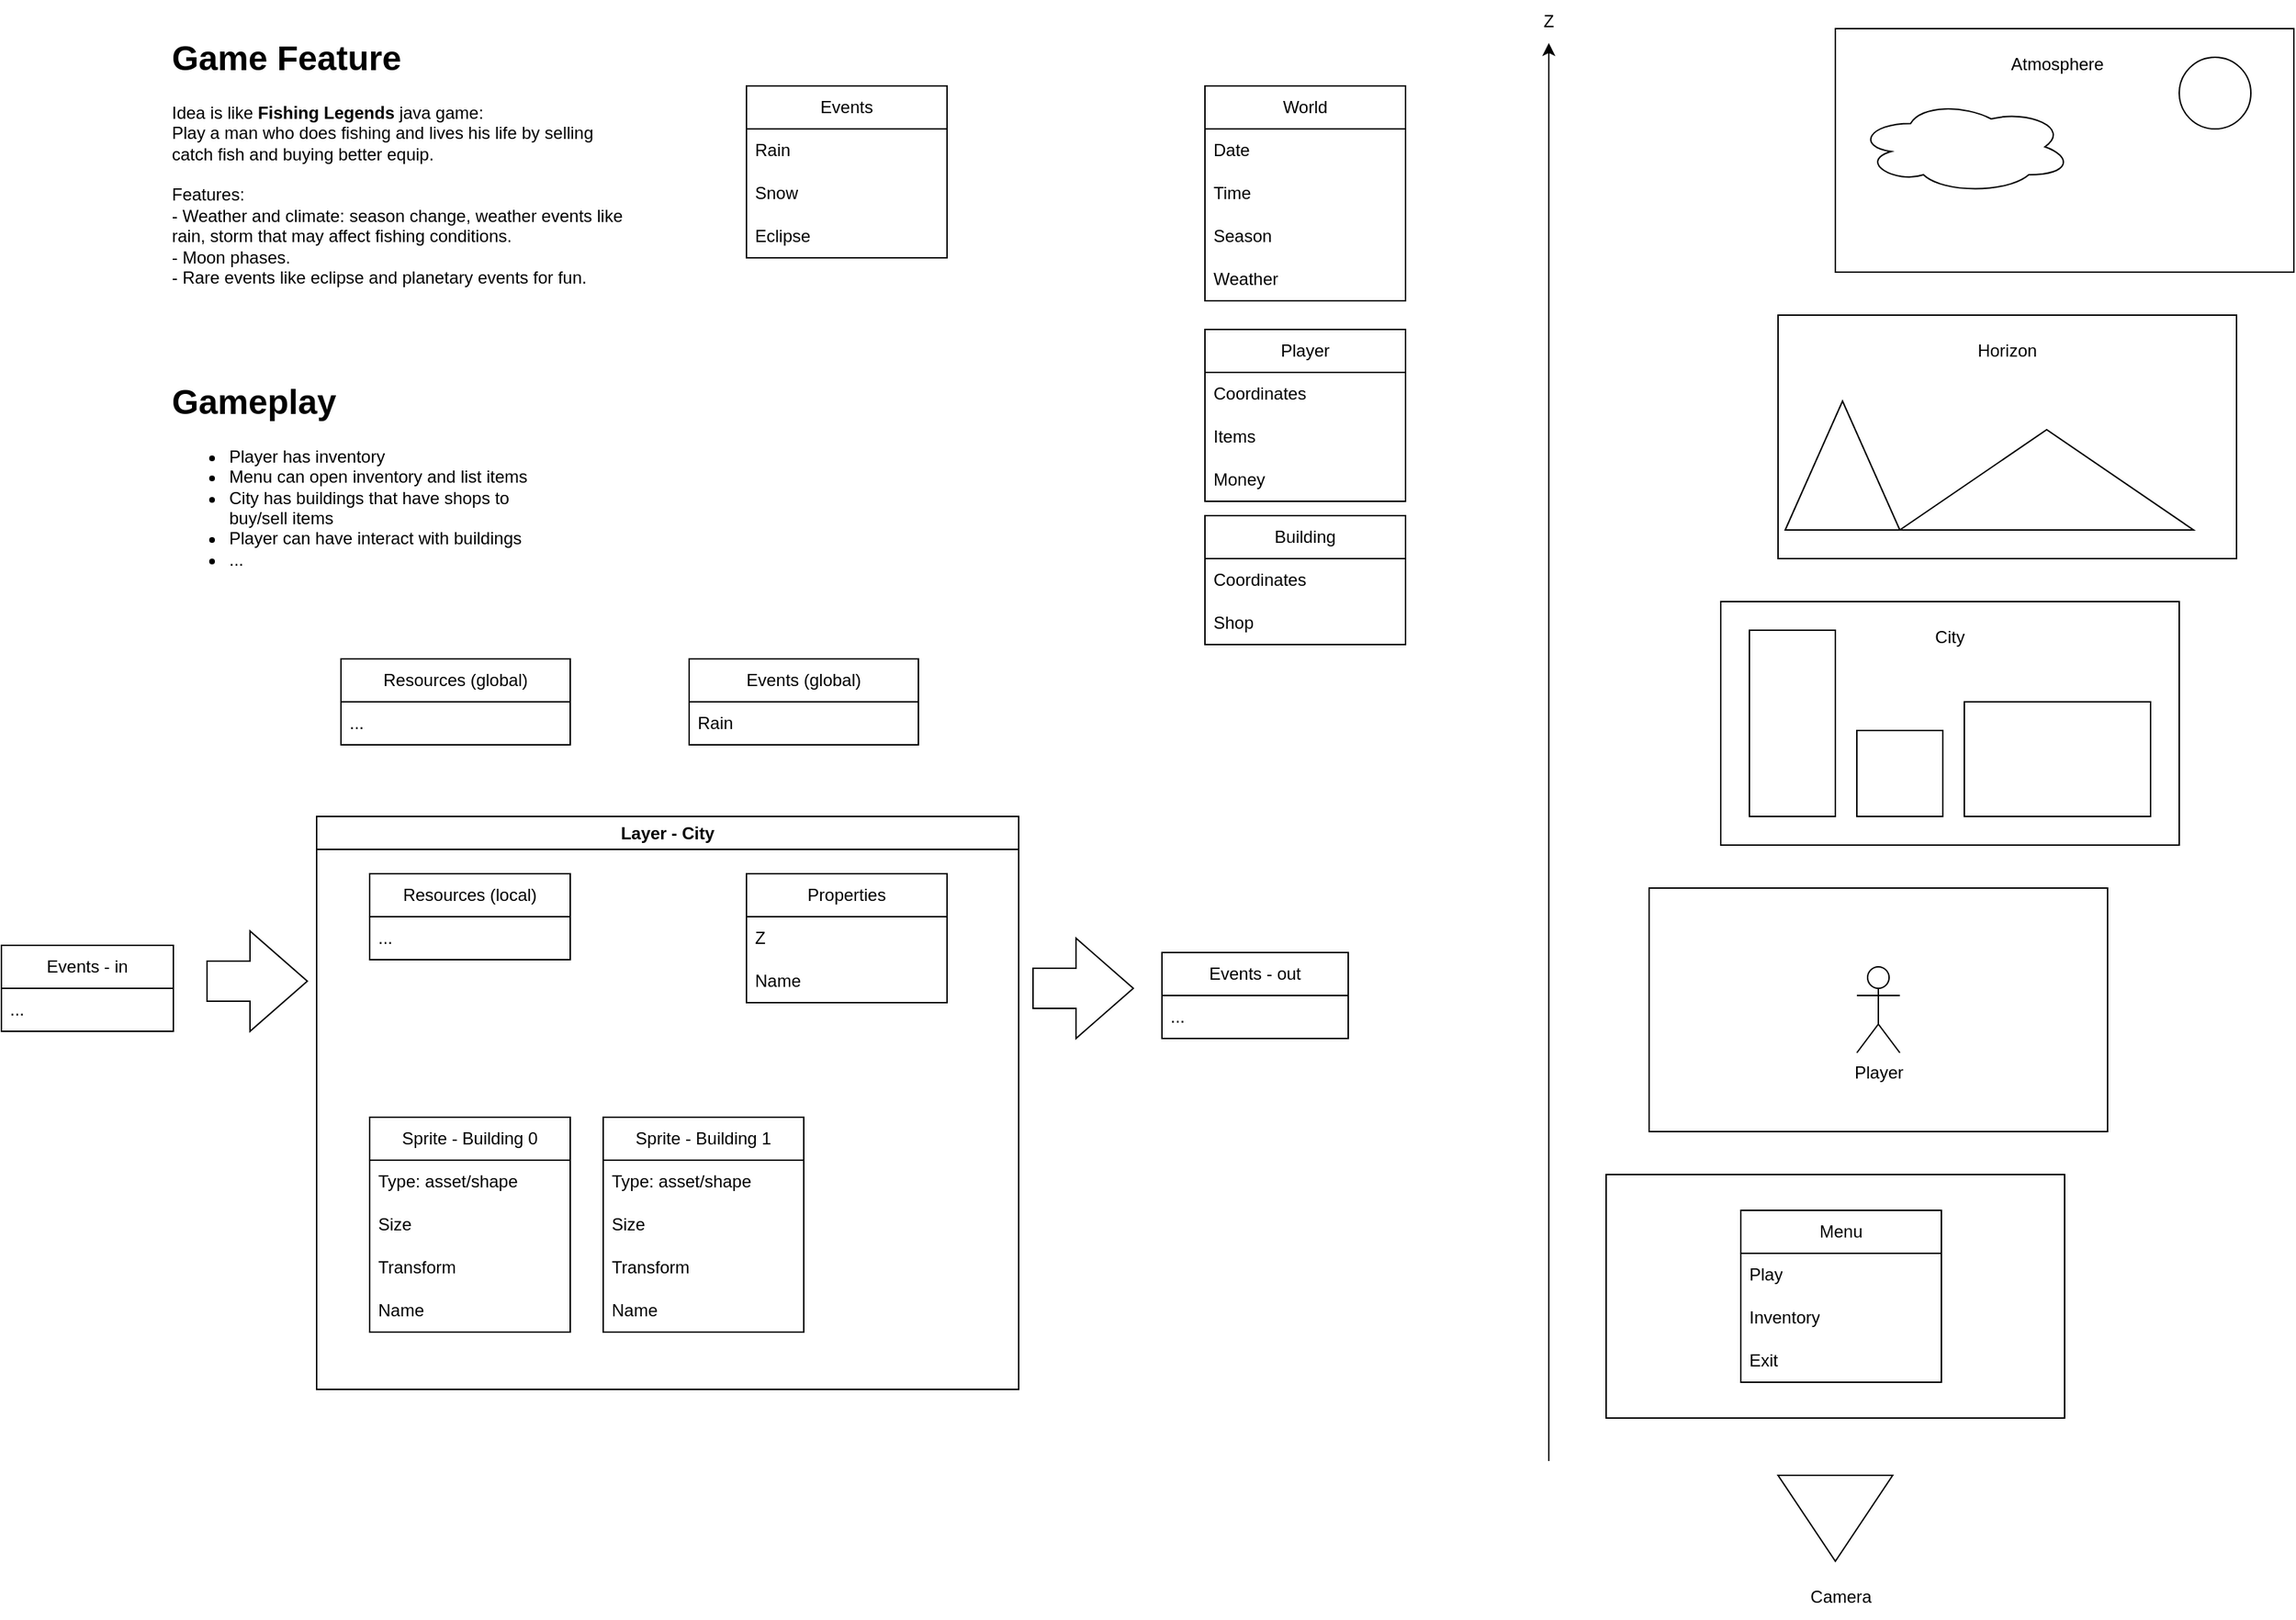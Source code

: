 <mxfile version="28.2.5">
  <diagram name="Page-1" id="V3K74qGJ9kc4pZPvj--0">
    <mxGraphModel dx="2306" dy="946" grid="1" gridSize="10" guides="1" tooltips="1" connect="1" arrows="1" fold="1" page="1" pageScale="1" pageWidth="827" pageHeight="1169" math="0" shadow="0">
      <root>
        <mxCell id="0" />
        <mxCell id="1" parent="0" />
        <mxCell id="5Agj3_ugUuUgAa9HuCGV-1" value="" style="rounded=0;whiteSpace=wrap;html=1;" vertex="1" parent="1">
          <mxGeometry x="400" y="440" width="320" height="170" as="geometry" />
        </mxCell>
        <mxCell id="5Agj3_ugUuUgAa9HuCGV-2" value="" style="rounded=0;whiteSpace=wrap;html=1;" vertex="1" parent="1">
          <mxGeometry x="480" y="40" width="320" height="170" as="geometry" />
        </mxCell>
        <mxCell id="5Agj3_ugUuUgAa9HuCGV-3" value="" style="rounded=0;whiteSpace=wrap;html=1;" vertex="1" parent="1">
          <mxGeometry x="350" y="640" width="320" height="170" as="geometry" />
        </mxCell>
        <mxCell id="5Agj3_ugUuUgAa9HuCGV-4" value="Player" style="shape=umlActor;verticalLabelPosition=bottom;verticalAlign=top;html=1;outlineConnect=0;" vertex="1" parent="1">
          <mxGeometry x="495" y="695" width="30" height="60" as="geometry" />
        </mxCell>
        <mxCell id="5Agj3_ugUuUgAa9HuCGV-7" value="" style="rounded=0;whiteSpace=wrap;html=1;" vertex="1" parent="1">
          <mxGeometry x="420" y="460" width="60" height="130" as="geometry" />
        </mxCell>
        <mxCell id="5Agj3_ugUuUgAa9HuCGV-8" value="" style="rounded=0;whiteSpace=wrap;html=1;" vertex="1" parent="1">
          <mxGeometry x="495" y="530" width="60" height="60" as="geometry" />
        </mxCell>
        <mxCell id="5Agj3_ugUuUgAa9HuCGV-9" value="" style="rounded=0;whiteSpace=wrap;html=1;" vertex="1" parent="1">
          <mxGeometry x="570" y="510" width="130" height="80" as="geometry" />
        </mxCell>
        <mxCell id="5Agj3_ugUuUgAa9HuCGV-10" value="City" style="text;html=1;align=center;verticalAlign=middle;whiteSpace=wrap;rounded=0;" vertex="1" parent="1">
          <mxGeometry x="530" y="450" width="60" height="30" as="geometry" />
        </mxCell>
        <mxCell id="5Agj3_ugUuUgAa9HuCGV-11" value="" style="rounded=0;whiteSpace=wrap;html=1;" vertex="1" parent="1">
          <mxGeometry x="440" y="240" width="320" height="170" as="geometry" />
        </mxCell>
        <mxCell id="5Agj3_ugUuUgAa9HuCGV-12" value="Atmosphere" style="text;html=1;align=center;verticalAlign=middle;whiteSpace=wrap;rounded=0;" vertex="1" parent="1">
          <mxGeometry x="590" y="50" width="90" height="30" as="geometry" />
        </mxCell>
        <mxCell id="5Agj3_ugUuUgAa9HuCGV-13" value="Horizon" style="text;html=1;align=center;verticalAlign=middle;whiteSpace=wrap;rounded=0;" vertex="1" parent="1">
          <mxGeometry x="570" y="250" width="60" height="30" as="geometry" />
        </mxCell>
        <mxCell id="5Agj3_ugUuUgAa9HuCGV-14" value="" style="ellipse;shape=cloud;whiteSpace=wrap;html=1;" vertex="1" parent="1">
          <mxGeometry x="495" y="90" width="150" height="65" as="geometry" />
        </mxCell>
        <mxCell id="5Agj3_ugUuUgAa9HuCGV-15" value="" style="ellipse;whiteSpace=wrap;html=1;aspect=fixed;" vertex="1" parent="1">
          <mxGeometry x="720" y="60" width="50" height="50" as="geometry" />
        </mxCell>
        <mxCell id="5Agj3_ugUuUgAa9HuCGV-17" value="" style="triangle;whiteSpace=wrap;html=1;direction=north;" vertex="1" parent="1">
          <mxGeometry x="445" y="300" width="80" height="90" as="geometry" />
        </mxCell>
        <mxCell id="5Agj3_ugUuUgAa9HuCGV-18" value="" style="triangle;whiteSpace=wrap;html=1;direction=north;" vertex="1" parent="1">
          <mxGeometry x="525" y="320" width="205" height="70" as="geometry" />
        </mxCell>
        <mxCell id="5Agj3_ugUuUgAa9HuCGV-19" value="" style="rounded=0;whiteSpace=wrap;html=1;" vertex="1" parent="1">
          <mxGeometry x="320" y="840" width="320" height="170" as="geometry" />
        </mxCell>
        <mxCell id="5Agj3_ugUuUgAa9HuCGV-20" value="Menu" style="swimlane;fontStyle=0;childLayout=stackLayout;horizontal=1;startSize=30;horizontalStack=0;resizeParent=1;resizeParentMax=0;resizeLast=0;collapsible=1;marginBottom=0;whiteSpace=wrap;html=1;" vertex="1" parent="1">
          <mxGeometry x="414" y="865" width="140" height="120" as="geometry" />
        </mxCell>
        <mxCell id="5Agj3_ugUuUgAa9HuCGV-21" value="Play" style="text;strokeColor=none;fillColor=none;align=left;verticalAlign=middle;spacingLeft=4;spacingRight=4;overflow=hidden;points=[[0,0.5],[1,0.5]];portConstraint=eastwest;rotatable=0;whiteSpace=wrap;html=1;" vertex="1" parent="5Agj3_ugUuUgAa9HuCGV-20">
          <mxGeometry y="30" width="140" height="30" as="geometry" />
        </mxCell>
        <mxCell id="5Agj3_ugUuUgAa9HuCGV-22" value="Inventory" style="text;strokeColor=none;fillColor=none;align=left;verticalAlign=middle;spacingLeft=4;spacingRight=4;overflow=hidden;points=[[0,0.5],[1,0.5]];portConstraint=eastwest;rotatable=0;whiteSpace=wrap;html=1;" vertex="1" parent="5Agj3_ugUuUgAa9HuCGV-20">
          <mxGeometry y="60" width="140" height="30" as="geometry" />
        </mxCell>
        <mxCell id="5Agj3_ugUuUgAa9HuCGV-23" value="Exit" style="text;strokeColor=none;fillColor=none;align=left;verticalAlign=middle;spacingLeft=4;spacingRight=4;overflow=hidden;points=[[0,0.5],[1,0.5]];portConstraint=eastwest;rotatable=0;whiteSpace=wrap;html=1;" vertex="1" parent="5Agj3_ugUuUgAa9HuCGV-20">
          <mxGeometry y="90" width="140" height="30" as="geometry" />
        </mxCell>
        <mxCell id="5Agj3_ugUuUgAa9HuCGV-24" value="" style="endArrow=classic;html=1;rounded=0;" edge="1" parent="1" target="5Agj3_ugUuUgAa9HuCGV-25">
          <mxGeometry width="50" height="50" relative="1" as="geometry">
            <mxPoint x="280" y="1040" as="sourcePoint" />
            <mxPoint x="280" y="30" as="targetPoint" />
          </mxGeometry>
        </mxCell>
        <mxCell id="5Agj3_ugUuUgAa9HuCGV-25" value="Z" style="text;html=1;align=center;verticalAlign=middle;whiteSpace=wrap;rounded=0;" vertex="1" parent="1">
          <mxGeometry x="250" y="20" width="60" height="30" as="geometry" />
        </mxCell>
        <mxCell id="5Agj3_ugUuUgAa9HuCGV-26" value="" style="triangle;whiteSpace=wrap;html=1;direction=south;" vertex="1" parent="1">
          <mxGeometry x="440" y="1050" width="80" height="60" as="geometry" />
        </mxCell>
        <mxCell id="5Agj3_ugUuUgAa9HuCGV-27" value="Camera" style="text;html=1;align=center;verticalAlign=middle;whiteSpace=wrap;rounded=0;" vertex="1" parent="1">
          <mxGeometry x="454" y="1120" width="60" height="30" as="geometry" />
        </mxCell>
        <mxCell id="5Agj3_ugUuUgAa9HuCGV-29" value="World" style="swimlane;fontStyle=0;childLayout=stackLayout;horizontal=1;startSize=30;horizontalStack=0;resizeParent=1;resizeParentMax=0;resizeLast=0;collapsible=1;marginBottom=0;whiteSpace=wrap;html=1;" vertex="1" parent="1">
          <mxGeometry x="40" y="80" width="140" height="150" as="geometry" />
        </mxCell>
        <mxCell id="5Agj3_ugUuUgAa9HuCGV-30" value="Date" style="text;strokeColor=none;fillColor=none;align=left;verticalAlign=middle;spacingLeft=4;spacingRight=4;overflow=hidden;points=[[0,0.5],[1,0.5]];portConstraint=eastwest;rotatable=0;whiteSpace=wrap;html=1;" vertex="1" parent="5Agj3_ugUuUgAa9HuCGV-29">
          <mxGeometry y="30" width="140" height="30" as="geometry" />
        </mxCell>
        <mxCell id="5Agj3_ugUuUgAa9HuCGV-37" value="Time" style="text;strokeColor=none;fillColor=none;align=left;verticalAlign=middle;spacingLeft=4;spacingRight=4;overflow=hidden;points=[[0,0.5],[1,0.5]];portConstraint=eastwest;rotatable=0;whiteSpace=wrap;html=1;" vertex="1" parent="5Agj3_ugUuUgAa9HuCGV-29">
          <mxGeometry y="60" width="140" height="30" as="geometry" />
        </mxCell>
        <mxCell id="5Agj3_ugUuUgAa9HuCGV-38" value="Season" style="text;strokeColor=none;fillColor=none;align=left;verticalAlign=middle;spacingLeft=4;spacingRight=4;overflow=hidden;points=[[0,0.5],[1,0.5]];portConstraint=eastwest;rotatable=0;whiteSpace=wrap;html=1;" vertex="1" parent="5Agj3_ugUuUgAa9HuCGV-29">
          <mxGeometry y="90" width="140" height="30" as="geometry" />
        </mxCell>
        <mxCell id="5Agj3_ugUuUgAa9HuCGV-35" value="Weather" style="text;strokeColor=none;fillColor=none;align=left;verticalAlign=middle;spacingLeft=4;spacingRight=4;overflow=hidden;points=[[0,0.5],[1,0.5]];portConstraint=eastwest;rotatable=0;whiteSpace=wrap;html=1;" vertex="1" parent="5Agj3_ugUuUgAa9HuCGV-29">
          <mxGeometry y="120" width="140" height="30" as="geometry" />
        </mxCell>
        <mxCell id="5Agj3_ugUuUgAa9HuCGV-33" value="Events" style="swimlane;fontStyle=0;childLayout=stackLayout;horizontal=1;startSize=30;horizontalStack=0;resizeParent=1;resizeParentMax=0;resizeLast=0;collapsible=1;marginBottom=0;whiteSpace=wrap;html=1;" vertex="1" parent="1">
          <mxGeometry x="-280" y="80" width="140" height="120" as="geometry" />
        </mxCell>
        <mxCell id="5Agj3_ugUuUgAa9HuCGV-34" value="Rain" style="text;strokeColor=none;fillColor=none;align=left;verticalAlign=middle;spacingLeft=4;spacingRight=4;overflow=hidden;points=[[0,0.5],[1,0.5]];portConstraint=eastwest;rotatable=0;whiteSpace=wrap;html=1;" vertex="1" parent="5Agj3_ugUuUgAa9HuCGV-33">
          <mxGeometry y="30" width="140" height="30" as="geometry" />
        </mxCell>
        <mxCell id="5Agj3_ugUuUgAa9HuCGV-39" value="Snow" style="text;strokeColor=none;fillColor=none;align=left;verticalAlign=middle;spacingLeft=4;spacingRight=4;overflow=hidden;points=[[0,0.5],[1,0.5]];portConstraint=eastwest;rotatable=0;whiteSpace=wrap;html=1;" vertex="1" parent="5Agj3_ugUuUgAa9HuCGV-33">
          <mxGeometry y="60" width="140" height="30" as="geometry" />
        </mxCell>
        <mxCell id="5Agj3_ugUuUgAa9HuCGV-40" value="Eclipse" style="text;strokeColor=none;fillColor=none;align=left;verticalAlign=middle;spacingLeft=4;spacingRight=4;overflow=hidden;points=[[0,0.5],[1,0.5]];portConstraint=eastwest;rotatable=0;whiteSpace=wrap;html=1;" vertex="1" parent="5Agj3_ugUuUgAa9HuCGV-33">
          <mxGeometry y="90" width="140" height="30" as="geometry" />
        </mxCell>
        <mxCell id="5Agj3_ugUuUgAa9HuCGV-41" value="Player" style="swimlane;fontStyle=0;childLayout=stackLayout;horizontal=1;startSize=30;horizontalStack=0;resizeParent=1;resizeParentMax=0;resizeLast=0;collapsible=1;marginBottom=0;whiteSpace=wrap;html=1;" vertex="1" parent="1">
          <mxGeometry x="40" y="250" width="140" height="120" as="geometry" />
        </mxCell>
        <mxCell id="5Agj3_ugUuUgAa9HuCGV-42" value="Coordinates" style="text;strokeColor=none;fillColor=none;align=left;verticalAlign=middle;spacingLeft=4;spacingRight=4;overflow=hidden;points=[[0,0.5],[1,0.5]];portConstraint=eastwest;rotatable=0;whiteSpace=wrap;html=1;" vertex="1" parent="5Agj3_ugUuUgAa9HuCGV-41">
          <mxGeometry y="30" width="140" height="30" as="geometry" />
        </mxCell>
        <mxCell id="5Agj3_ugUuUgAa9HuCGV-49" value="Items" style="text;strokeColor=none;fillColor=none;align=left;verticalAlign=middle;spacingLeft=4;spacingRight=4;overflow=hidden;points=[[0,0.5],[1,0.5]];portConstraint=eastwest;rotatable=0;whiteSpace=wrap;html=1;" vertex="1" parent="5Agj3_ugUuUgAa9HuCGV-41">
          <mxGeometry y="60" width="140" height="30" as="geometry" />
        </mxCell>
        <mxCell id="5Agj3_ugUuUgAa9HuCGV-51" value="Money" style="text;strokeColor=none;fillColor=none;align=left;verticalAlign=middle;spacingLeft=4;spacingRight=4;overflow=hidden;points=[[0,0.5],[1,0.5]];portConstraint=eastwest;rotatable=0;whiteSpace=wrap;html=1;" vertex="1" parent="5Agj3_ugUuUgAa9HuCGV-41">
          <mxGeometry y="90" width="140" height="30" as="geometry" />
        </mxCell>
        <mxCell id="5Agj3_ugUuUgAa9HuCGV-46" value="Building" style="swimlane;fontStyle=0;childLayout=stackLayout;horizontal=1;startSize=30;horizontalStack=0;resizeParent=1;resizeParentMax=0;resizeLast=0;collapsible=1;marginBottom=0;whiteSpace=wrap;html=1;" vertex="1" parent="1">
          <mxGeometry x="40" y="380" width="140" height="90" as="geometry" />
        </mxCell>
        <mxCell id="5Agj3_ugUuUgAa9HuCGV-47" value="Coordinates" style="text;strokeColor=none;fillColor=none;align=left;verticalAlign=middle;spacingLeft=4;spacingRight=4;overflow=hidden;points=[[0,0.5],[1,0.5]];portConstraint=eastwest;rotatable=0;whiteSpace=wrap;html=1;" vertex="1" parent="5Agj3_ugUuUgAa9HuCGV-46">
          <mxGeometry y="30" width="140" height="30" as="geometry" />
        </mxCell>
        <mxCell id="5Agj3_ugUuUgAa9HuCGV-50" value="Shop" style="text;strokeColor=none;fillColor=none;align=left;verticalAlign=middle;spacingLeft=4;spacingRight=4;overflow=hidden;points=[[0,0.5],[1,0.5]];portConstraint=eastwest;rotatable=0;whiteSpace=wrap;html=1;" vertex="1" parent="5Agj3_ugUuUgAa9HuCGV-46">
          <mxGeometry y="60" width="140" height="30" as="geometry" />
        </mxCell>
        <mxCell id="5Agj3_ugUuUgAa9HuCGV-48" value="&lt;h1 style=&quot;margin-top: 0px;&quot;&gt;Gameplay&lt;/h1&gt;&lt;p&gt;&lt;/p&gt;&lt;ul&gt;&lt;li&gt;Player has inventory&lt;/li&gt;&lt;li&gt;Menu can open inventory and list items&lt;/li&gt;&lt;li&gt;City has buildings that have shops to buy/sell items&lt;/li&gt;&lt;li&gt;Player can have interact with buildings&lt;/li&gt;&lt;li&gt;...&lt;/li&gt;&lt;/ul&gt;&lt;p&gt;&lt;/p&gt;" style="text;html=1;whiteSpace=wrap;overflow=hidden;rounded=0;" vertex="1" parent="1">
          <mxGeometry x="-683" y="280" width="280" height="170" as="geometry" />
        </mxCell>
        <mxCell id="5Agj3_ugUuUgAa9HuCGV-52" value="&lt;h1 style=&quot;margin-top: 0px;&quot;&gt;Game Feature&lt;/h1&gt;&lt;div&gt;Idea is like &lt;b&gt;Fishing Legends&lt;/b&gt; java game:&lt;/div&gt;&lt;div&gt;Play a man who does fishing and lives his life by selling catch fish and buying better equip.&lt;/div&gt;&lt;div&gt;&lt;br&gt;Features:&lt;br&gt;- Weather and climate: season change, weather events like rain, storm that may affect fishing conditions.&lt;/div&gt;&lt;div&gt;- Moon phases.&lt;/div&gt;&lt;div&gt;&lt;span style=&quot;background-color: transparent; color: light-dark(rgb(0, 0, 0), rgb(255, 255, 255));&quot;&gt;- Rare events like eclipse and planetary events for fun.&lt;/span&gt;&lt;/div&gt;&lt;p&gt;&lt;/p&gt;" style="text;html=1;whiteSpace=wrap;overflow=hidden;rounded=0;" vertex="1" parent="1">
          <mxGeometry x="-683" y="40" width="323" height="200" as="geometry" />
        </mxCell>
        <mxCell id="5Agj3_ugUuUgAa9HuCGV-70" value="Layer - City" style="swimlane;whiteSpace=wrap;html=1;" vertex="1" parent="1">
          <mxGeometry x="-580" y="590" width="490" height="400" as="geometry" />
        </mxCell>
        <mxCell id="5Agj3_ugUuUgAa9HuCGV-62" value="Sprite - Building 0" style="swimlane;fontStyle=0;childLayout=stackLayout;horizontal=1;startSize=30;horizontalStack=0;resizeParent=1;resizeParentMax=0;resizeLast=0;collapsible=1;marginBottom=0;whiteSpace=wrap;html=1;" vertex="1" parent="5Agj3_ugUuUgAa9HuCGV-70">
          <mxGeometry x="37" y="210" width="140" height="150" as="geometry" />
        </mxCell>
        <mxCell id="5Agj3_ugUuUgAa9HuCGV-63" value="Type: asset/shape" style="text;strokeColor=none;fillColor=none;align=left;verticalAlign=middle;spacingLeft=4;spacingRight=4;overflow=hidden;points=[[0,0.5],[1,0.5]];portConstraint=eastwest;rotatable=0;whiteSpace=wrap;html=1;" vertex="1" parent="5Agj3_ugUuUgAa9HuCGV-62">
          <mxGeometry y="30" width="140" height="30" as="geometry" />
        </mxCell>
        <mxCell id="5Agj3_ugUuUgAa9HuCGV-64" value="Size" style="text;strokeColor=none;fillColor=none;align=left;verticalAlign=middle;spacingLeft=4;spacingRight=4;overflow=hidden;points=[[0,0.5],[1,0.5]];portConstraint=eastwest;rotatable=0;whiteSpace=wrap;html=1;" vertex="1" parent="5Agj3_ugUuUgAa9HuCGV-62">
          <mxGeometry y="60" width="140" height="30" as="geometry" />
        </mxCell>
        <mxCell id="5Agj3_ugUuUgAa9HuCGV-65" value="Transform" style="text;strokeColor=none;fillColor=none;align=left;verticalAlign=middle;spacingLeft=4;spacingRight=4;overflow=hidden;points=[[0,0.5],[1,0.5]];portConstraint=eastwest;rotatable=0;whiteSpace=wrap;html=1;" vertex="1" parent="5Agj3_ugUuUgAa9HuCGV-62">
          <mxGeometry y="90" width="140" height="30" as="geometry" />
        </mxCell>
        <mxCell id="5Agj3_ugUuUgAa9HuCGV-71" value="Name" style="text;strokeColor=none;fillColor=none;align=left;verticalAlign=middle;spacingLeft=4;spacingRight=4;overflow=hidden;points=[[0,0.5],[1,0.5]];portConstraint=eastwest;rotatable=0;whiteSpace=wrap;html=1;" vertex="1" parent="5Agj3_ugUuUgAa9HuCGV-62">
          <mxGeometry y="120" width="140" height="30" as="geometry" />
        </mxCell>
        <mxCell id="5Agj3_ugUuUgAa9HuCGV-72" value="Sprite - Building 1" style="swimlane;fontStyle=0;childLayout=stackLayout;horizontal=1;startSize=30;horizontalStack=0;resizeParent=1;resizeParentMax=0;resizeLast=0;collapsible=1;marginBottom=0;whiteSpace=wrap;html=1;" vertex="1" parent="5Agj3_ugUuUgAa9HuCGV-70">
          <mxGeometry x="200" y="210" width="140" height="150" as="geometry" />
        </mxCell>
        <mxCell id="5Agj3_ugUuUgAa9HuCGV-73" value="Type: asset/shape" style="text;strokeColor=none;fillColor=none;align=left;verticalAlign=middle;spacingLeft=4;spacingRight=4;overflow=hidden;points=[[0,0.5],[1,0.5]];portConstraint=eastwest;rotatable=0;whiteSpace=wrap;html=1;" vertex="1" parent="5Agj3_ugUuUgAa9HuCGV-72">
          <mxGeometry y="30" width="140" height="30" as="geometry" />
        </mxCell>
        <mxCell id="5Agj3_ugUuUgAa9HuCGV-74" value="Size" style="text;strokeColor=none;fillColor=none;align=left;verticalAlign=middle;spacingLeft=4;spacingRight=4;overflow=hidden;points=[[0,0.5],[1,0.5]];portConstraint=eastwest;rotatable=0;whiteSpace=wrap;html=1;" vertex="1" parent="5Agj3_ugUuUgAa9HuCGV-72">
          <mxGeometry y="60" width="140" height="30" as="geometry" />
        </mxCell>
        <mxCell id="5Agj3_ugUuUgAa9HuCGV-75" value="Transform" style="text;strokeColor=none;fillColor=none;align=left;verticalAlign=middle;spacingLeft=4;spacingRight=4;overflow=hidden;points=[[0,0.5],[1,0.5]];portConstraint=eastwest;rotatable=0;whiteSpace=wrap;html=1;" vertex="1" parent="5Agj3_ugUuUgAa9HuCGV-72">
          <mxGeometry y="90" width="140" height="30" as="geometry" />
        </mxCell>
        <mxCell id="5Agj3_ugUuUgAa9HuCGV-95" value="Name" style="text;strokeColor=none;fillColor=none;align=left;verticalAlign=middle;spacingLeft=4;spacingRight=4;overflow=hidden;points=[[0,0.5],[1,0.5]];portConstraint=eastwest;rotatable=0;whiteSpace=wrap;html=1;" vertex="1" parent="5Agj3_ugUuUgAa9HuCGV-72">
          <mxGeometry y="120" width="140" height="30" as="geometry" />
        </mxCell>
        <mxCell id="5Agj3_ugUuUgAa9HuCGV-77" value="Resources (local)" style="swimlane;fontStyle=0;childLayout=stackLayout;horizontal=1;startSize=30;horizontalStack=0;resizeParent=1;resizeParentMax=0;resizeLast=0;collapsible=1;marginBottom=0;whiteSpace=wrap;html=1;" vertex="1" parent="5Agj3_ugUuUgAa9HuCGV-70">
          <mxGeometry x="37" y="40" width="140" height="60" as="geometry" />
        </mxCell>
        <mxCell id="5Agj3_ugUuUgAa9HuCGV-81" value="..." style="text;strokeColor=none;fillColor=none;align=left;verticalAlign=middle;spacingLeft=4;spacingRight=4;overflow=hidden;points=[[0,0.5],[1,0.5]];portConstraint=eastwest;rotatable=0;whiteSpace=wrap;html=1;" vertex="1" parent="5Agj3_ugUuUgAa9HuCGV-77">
          <mxGeometry y="30" width="140" height="30" as="geometry" />
        </mxCell>
        <mxCell id="5Agj3_ugUuUgAa9HuCGV-93" value="Properties" style="swimlane;fontStyle=0;childLayout=stackLayout;horizontal=1;startSize=30;horizontalStack=0;resizeParent=1;resizeParentMax=0;resizeLast=0;collapsible=1;marginBottom=0;whiteSpace=wrap;html=1;" vertex="1" parent="5Agj3_ugUuUgAa9HuCGV-70">
          <mxGeometry x="300" y="40" width="140" height="90" as="geometry" />
        </mxCell>
        <mxCell id="5Agj3_ugUuUgAa9HuCGV-94" value="Z" style="text;strokeColor=none;fillColor=none;align=left;verticalAlign=middle;spacingLeft=4;spacingRight=4;overflow=hidden;points=[[0,0.5],[1,0.5]];portConstraint=eastwest;rotatable=0;whiteSpace=wrap;html=1;" vertex="1" parent="5Agj3_ugUuUgAa9HuCGV-93">
          <mxGeometry y="30" width="140" height="30" as="geometry" />
        </mxCell>
        <mxCell id="5Agj3_ugUuUgAa9HuCGV-76" value="Name" style="text;strokeColor=none;fillColor=none;align=left;verticalAlign=middle;spacingLeft=4;spacingRight=4;overflow=hidden;points=[[0,0.5],[1,0.5]];portConstraint=eastwest;rotatable=0;whiteSpace=wrap;html=1;" vertex="1" parent="5Agj3_ugUuUgAa9HuCGV-93">
          <mxGeometry y="60" width="140" height="30" as="geometry" />
        </mxCell>
        <mxCell id="5Agj3_ugUuUgAa9HuCGV-82" value="Resources (global)" style="swimlane;fontStyle=0;childLayout=stackLayout;horizontal=1;startSize=30;horizontalStack=0;resizeParent=1;resizeParentMax=0;resizeLast=0;collapsible=1;marginBottom=0;whiteSpace=wrap;html=1;" vertex="1" parent="1">
          <mxGeometry x="-563" y="480" width="160" height="60" as="geometry" />
        </mxCell>
        <mxCell id="5Agj3_ugUuUgAa9HuCGV-83" value="..." style="text;strokeColor=none;fillColor=none;align=left;verticalAlign=middle;spacingLeft=4;spacingRight=4;overflow=hidden;points=[[0,0.5],[1,0.5]];portConstraint=eastwest;rotatable=0;whiteSpace=wrap;html=1;" vertex="1" parent="5Agj3_ugUuUgAa9HuCGV-82">
          <mxGeometry y="30" width="160" height="30" as="geometry" />
        </mxCell>
        <mxCell id="5Agj3_ugUuUgAa9HuCGV-84" value="Events - in" style="swimlane;fontStyle=0;childLayout=stackLayout;horizontal=1;startSize=30;horizontalStack=0;resizeParent=1;resizeParentMax=0;resizeLast=0;collapsible=1;marginBottom=0;whiteSpace=wrap;html=1;" vertex="1" parent="1">
          <mxGeometry x="-800" y="680" width="120" height="60" as="geometry" />
        </mxCell>
        <mxCell id="5Agj3_ugUuUgAa9HuCGV-85" value="..." style="text;strokeColor=none;fillColor=none;align=left;verticalAlign=middle;spacingLeft=4;spacingRight=4;overflow=hidden;points=[[0,0.5],[1,0.5]];portConstraint=eastwest;rotatable=0;whiteSpace=wrap;html=1;" vertex="1" parent="5Agj3_ugUuUgAa9HuCGV-84">
          <mxGeometry y="30" width="120" height="30" as="geometry" />
        </mxCell>
        <mxCell id="5Agj3_ugUuUgAa9HuCGV-86" value="Events - out" style="swimlane;fontStyle=0;childLayout=stackLayout;horizontal=1;startSize=30;horizontalStack=0;resizeParent=1;resizeParentMax=0;resizeLast=0;collapsible=1;marginBottom=0;whiteSpace=wrap;html=1;" vertex="1" parent="1">
          <mxGeometry x="10" y="685" width="130" height="60" as="geometry" />
        </mxCell>
        <mxCell id="5Agj3_ugUuUgAa9HuCGV-87" value="..." style="text;strokeColor=none;fillColor=none;align=left;verticalAlign=middle;spacingLeft=4;spacingRight=4;overflow=hidden;points=[[0,0.5],[1,0.5]];portConstraint=eastwest;rotatable=0;whiteSpace=wrap;html=1;" vertex="1" parent="5Agj3_ugUuUgAa9HuCGV-86">
          <mxGeometry y="30" width="130" height="30" as="geometry" />
        </mxCell>
        <mxCell id="5Agj3_ugUuUgAa9HuCGV-88" value="Events (global)" style="swimlane;fontStyle=0;childLayout=stackLayout;horizontal=1;startSize=30;horizontalStack=0;resizeParent=1;resizeParentMax=0;resizeLast=0;collapsible=1;marginBottom=0;whiteSpace=wrap;html=1;" vertex="1" parent="1">
          <mxGeometry x="-320" y="480" width="160" height="60" as="geometry" />
        </mxCell>
        <mxCell id="5Agj3_ugUuUgAa9HuCGV-89" value="Rain" style="text;strokeColor=none;fillColor=none;align=left;verticalAlign=middle;spacingLeft=4;spacingRight=4;overflow=hidden;points=[[0,0.5],[1,0.5]];portConstraint=eastwest;rotatable=0;whiteSpace=wrap;html=1;" vertex="1" parent="5Agj3_ugUuUgAa9HuCGV-88">
          <mxGeometry y="30" width="160" height="30" as="geometry" />
        </mxCell>
        <mxCell id="5Agj3_ugUuUgAa9HuCGV-91" value="" style="html=1;shadow=0;dashed=0;align=center;verticalAlign=middle;shape=mxgraph.arrows2.arrow;dy=0.6;dx=40;notch=0;" vertex="1" parent="1">
          <mxGeometry x="-656.5" y="670" width="70" height="70" as="geometry" />
        </mxCell>
        <mxCell id="5Agj3_ugUuUgAa9HuCGV-92" value="" style="html=1;shadow=0;dashed=0;align=center;verticalAlign=middle;shape=mxgraph.arrows2.arrow;dy=0.6;dx=40;notch=0;" vertex="1" parent="1">
          <mxGeometry x="-80" y="675" width="70" height="70" as="geometry" />
        </mxCell>
      </root>
    </mxGraphModel>
  </diagram>
</mxfile>
